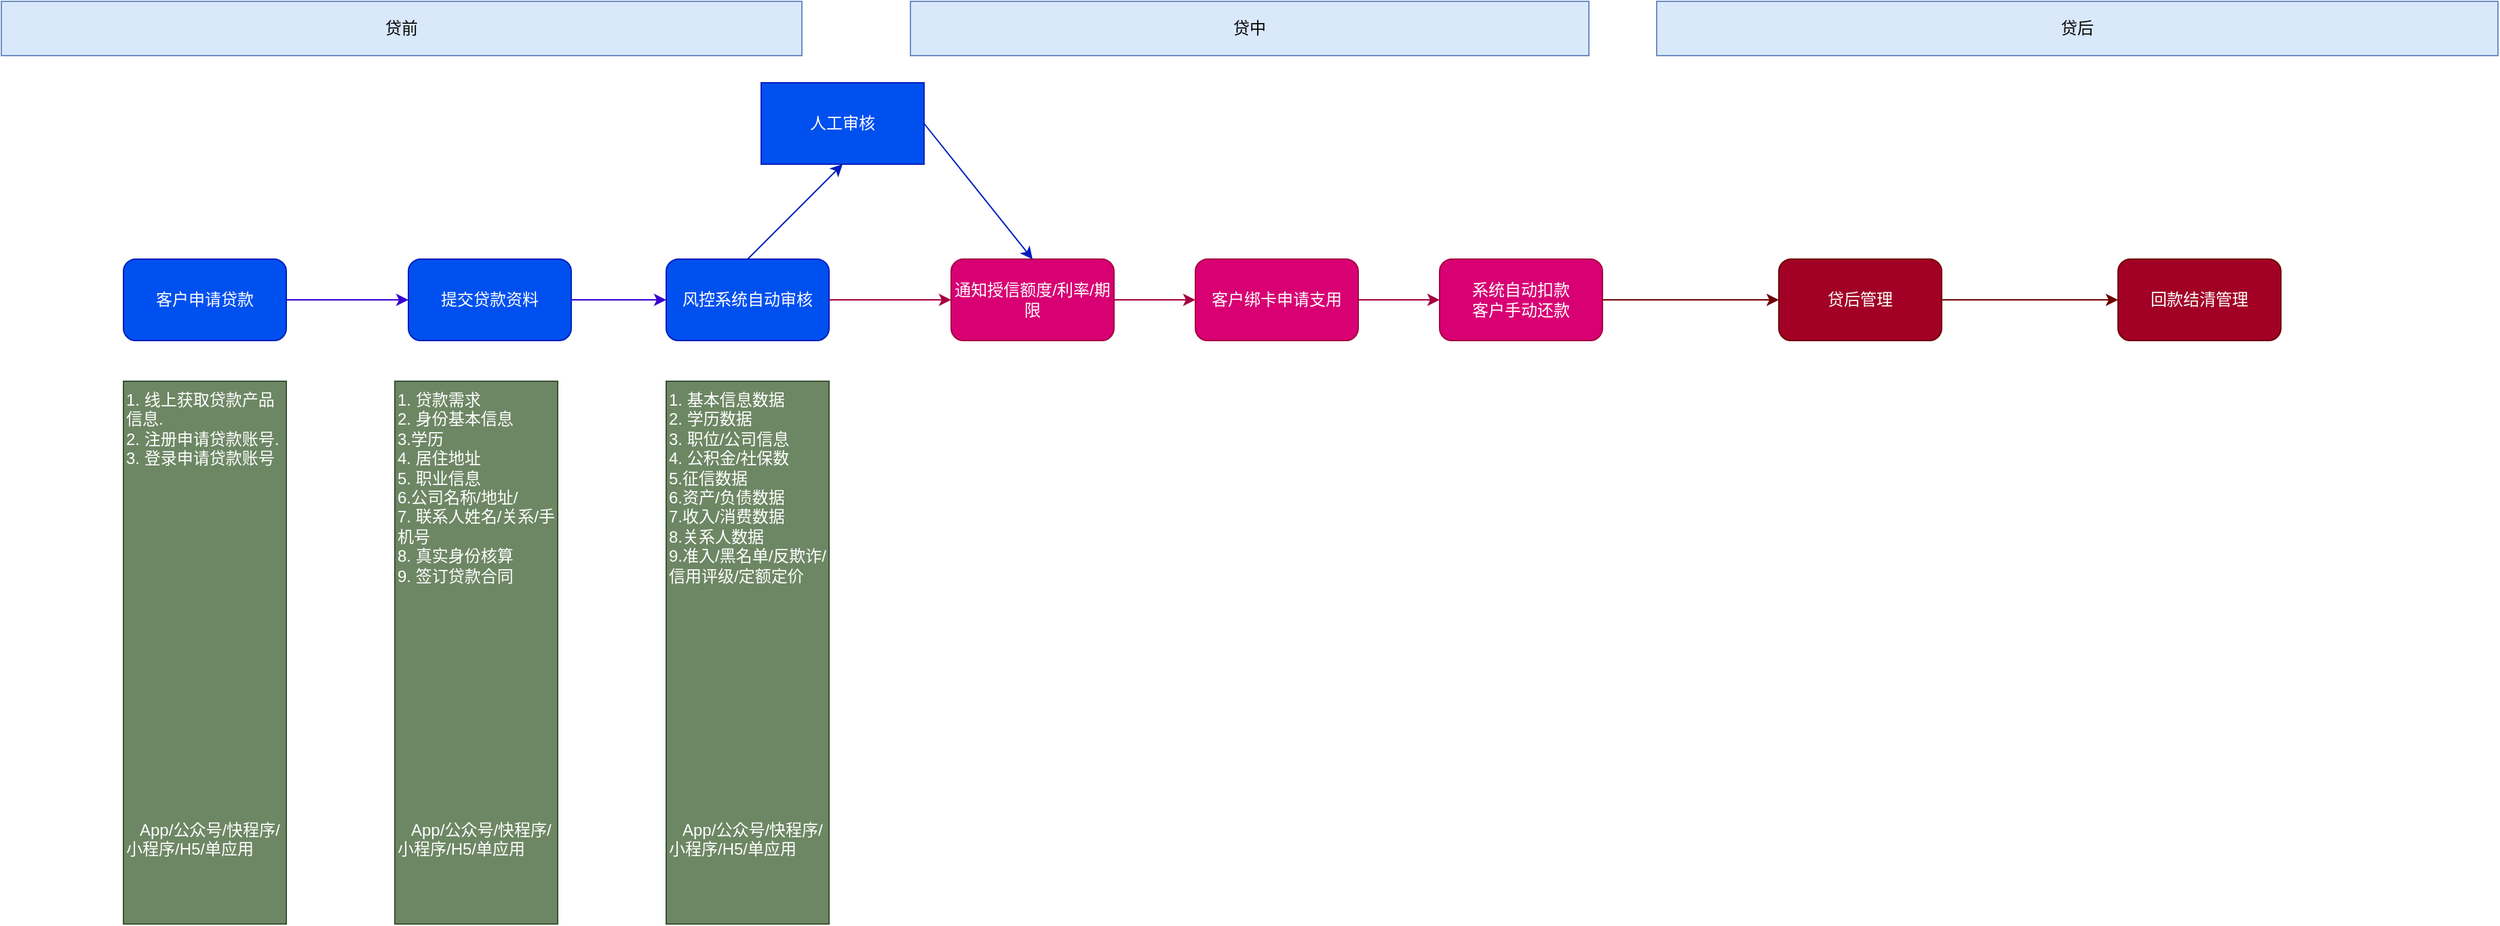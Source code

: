 <mxfile version="14.5.10" type="github">
  <diagram id="0sRjQgaDrc2o40Nj4_sH" name="第 1 页">
    <mxGraphModel dx="2249" dy="762" grid="1" gridSize="10" guides="1" tooltips="1" connect="1" arrows="1" fold="1" page="1" pageScale="1" pageWidth="827" pageHeight="1169" math="0" shadow="0">
      <root>
        <mxCell id="0" />
        <mxCell id="1" parent="0" />
        <mxCell id="OUwV-Nu_esIcNdKCQ8UF-1" value="贷前" style="rounded=0;whiteSpace=wrap;html=1;fillColor=#dae8fc;strokeColor=#6c8ebf;" vertex="1" parent="1">
          <mxGeometry x="-720" y="160" width="590" height="40" as="geometry" />
        </mxCell>
        <mxCell id="OUwV-Nu_esIcNdKCQ8UF-2" value="贷中" style="rounded=0;whiteSpace=wrap;html=1;fillColor=#dae8fc;strokeColor=#6c8ebf;" vertex="1" parent="1">
          <mxGeometry x="-50" y="160" width="500" height="40" as="geometry" />
        </mxCell>
        <mxCell id="OUwV-Nu_esIcNdKCQ8UF-3" value="贷后" style="rounded=0;whiteSpace=wrap;html=1;fillColor=#dae8fc;strokeColor=#6c8ebf;" vertex="1" parent="1">
          <mxGeometry x="500" y="160" width="620" height="40" as="geometry" />
        </mxCell>
        <mxCell id="OUwV-Nu_esIcNdKCQ8UF-5" value="客户申请贷款" style="rounded=1;whiteSpace=wrap;html=1;fillColor=#0050ef;strokeColor=#001DBC;fontColor=#ffffff;" vertex="1" parent="1">
          <mxGeometry x="-630" y="350" width="120" height="60" as="geometry" />
        </mxCell>
        <mxCell id="OUwV-Nu_esIcNdKCQ8UF-6" value="提交贷款资料" style="rounded=1;whiteSpace=wrap;html=1;fillColor=#0050ef;strokeColor=#001DBC;fontColor=#ffffff;" vertex="1" parent="1">
          <mxGeometry x="-420" y="350" width="120" height="60" as="geometry" />
        </mxCell>
        <mxCell id="OUwV-Nu_esIcNdKCQ8UF-7" value="" style="endArrow=classic;html=1;exitX=1;exitY=0.5;exitDx=0;exitDy=0;entryX=0;entryY=0.5;entryDx=0;entryDy=0;fillColor=#6a00ff;strokeColor=#3700CC;" edge="1" parent="1" source="OUwV-Nu_esIcNdKCQ8UF-5" target="OUwV-Nu_esIcNdKCQ8UF-6">
          <mxGeometry width="50" height="50" relative="1" as="geometry">
            <mxPoint x="-490" y="420" as="sourcePoint" />
            <mxPoint x="-440" y="370" as="targetPoint" />
          </mxGeometry>
        </mxCell>
        <mxCell id="OUwV-Nu_esIcNdKCQ8UF-8" value="风控系统自动审核" style="rounded=1;whiteSpace=wrap;html=1;fillColor=#0050ef;strokeColor=#001DBC;fontColor=#ffffff;" vertex="1" parent="1">
          <mxGeometry x="-230" y="350" width="120" height="60" as="geometry" />
        </mxCell>
        <mxCell id="OUwV-Nu_esIcNdKCQ8UF-9" value="" style="endArrow=classic;html=1;exitX=1;exitY=0.5;exitDx=0;exitDy=0;entryX=0;entryY=0.5;entryDx=0;entryDy=0;fillColor=#6a00ff;strokeColor=#3700CC;" edge="1" parent="1" source="OUwV-Nu_esIcNdKCQ8UF-6" target="OUwV-Nu_esIcNdKCQ8UF-8">
          <mxGeometry width="50" height="50" relative="1" as="geometry">
            <mxPoint x="-500" y="360" as="sourcePoint" />
            <mxPoint x="-410" y="360" as="targetPoint" />
          </mxGeometry>
        </mxCell>
        <mxCell id="OUwV-Nu_esIcNdKCQ8UF-10" value="通知授信额度/利率/期限" style="rounded=1;whiteSpace=wrap;html=1;fillColor=#d80073;strokeColor=#A50040;fontColor=#ffffff;" vertex="1" parent="1">
          <mxGeometry x="-20" y="350" width="120" height="60" as="geometry" />
        </mxCell>
        <mxCell id="OUwV-Nu_esIcNdKCQ8UF-11" value="人工审核" style="rounded=0;whiteSpace=wrap;html=1;fillColor=#0050ef;strokeColor=#001DBC;fontColor=#ffffff;" vertex="1" parent="1">
          <mxGeometry x="-160" y="220" width="120" height="60" as="geometry" />
        </mxCell>
        <mxCell id="OUwV-Nu_esIcNdKCQ8UF-12" value="" style="endArrow=classic;html=1;exitX=0.5;exitY=0;exitDx=0;exitDy=0;entryX=0.5;entryY=1;entryDx=0;entryDy=0;fillColor=#0050ef;strokeColor=#001DBC;" edge="1" parent="1" source="OUwV-Nu_esIcNdKCQ8UF-8" target="OUwV-Nu_esIcNdKCQ8UF-11">
          <mxGeometry width="50" height="50" relative="1" as="geometry">
            <mxPoint x="-160" y="410" as="sourcePoint" />
            <mxPoint x="-110" y="360" as="targetPoint" />
          </mxGeometry>
        </mxCell>
        <mxCell id="OUwV-Nu_esIcNdKCQ8UF-13" value="" style="endArrow=classic;html=1;exitX=1;exitY=0.5;exitDx=0;exitDy=0;entryX=0.5;entryY=0;entryDx=0;entryDy=0;fillColor=#0050ef;strokeColor=#001DBC;" edge="1" parent="1" source="OUwV-Nu_esIcNdKCQ8UF-11" target="OUwV-Nu_esIcNdKCQ8UF-10">
          <mxGeometry width="50" height="50" relative="1" as="geometry">
            <mxPoint x="-160" y="360" as="sourcePoint" />
            <mxPoint x="-90" y="290" as="targetPoint" />
          </mxGeometry>
        </mxCell>
        <mxCell id="OUwV-Nu_esIcNdKCQ8UF-14" value="" style="endArrow=classic;html=1;entryX=0;entryY=0.5;entryDx=0;entryDy=0;exitX=1;exitY=0.5;exitDx=0;exitDy=0;fillColor=#d80073;strokeColor=#A50040;" edge="1" parent="1" source="OUwV-Nu_esIcNdKCQ8UF-8" target="OUwV-Nu_esIcNdKCQ8UF-10">
          <mxGeometry width="50" height="50" relative="1" as="geometry">
            <mxPoint x="-160" y="410" as="sourcePoint" />
            <mxPoint x="-110" y="360" as="targetPoint" />
          </mxGeometry>
        </mxCell>
        <mxCell id="OUwV-Nu_esIcNdKCQ8UF-15" value="客户绑卡申请支用" style="rounded=1;whiteSpace=wrap;html=1;fillColor=#d80073;strokeColor=#A50040;fontColor=#ffffff;" vertex="1" parent="1">
          <mxGeometry x="160" y="350" width="120" height="60" as="geometry" />
        </mxCell>
        <mxCell id="OUwV-Nu_esIcNdKCQ8UF-16" value="" style="endArrow=classic;html=1;entryX=0;entryY=0.5;entryDx=0;entryDy=0;exitX=1;exitY=0.5;exitDx=0;exitDy=0;fillColor=#d80073;strokeColor=#A50040;" edge="1" parent="1" source="OUwV-Nu_esIcNdKCQ8UF-10" target="OUwV-Nu_esIcNdKCQ8UF-15">
          <mxGeometry width="50" height="50" relative="1" as="geometry">
            <mxPoint x="-100" y="390" as="sourcePoint" />
            <mxPoint x="-10" y="390" as="targetPoint" />
          </mxGeometry>
        </mxCell>
        <mxCell id="OUwV-Nu_esIcNdKCQ8UF-17" value="系统自动扣款&lt;br&gt;客户手动还款" style="rounded=1;whiteSpace=wrap;html=1;fillColor=#d80073;strokeColor=#A50040;fontColor=#ffffff;" vertex="1" parent="1">
          <mxGeometry x="340" y="350" width="120" height="60" as="geometry" />
        </mxCell>
        <mxCell id="OUwV-Nu_esIcNdKCQ8UF-18" value="" style="endArrow=classic;html=1;entryX=0;entryY=0.5;entryDx=0;entryDy=0;exitX=1;exitY=0.5;exitDx=0;exitDy=0;fillColor=#d80073;strokeColor=#A50040;" edge="1" parent="1" source="OUwV-Nu_esIcNdKCQ8UF-15" target="OUwV-Nu_esIcNdKCQ8UF-17">
          <mxGeometry width="50" height="50" relative="1" as="geometry">
            <mxPoint x="110" y="390" as="sourcePoint" />
            <mxPoint x="170" y="390" as="targetPoint" />
          </mxGeometry>
        </mxCell>
        <mxCell id="OUwV-Nu_esIcNdKCQ8UF-19" value="贷后管理" style="rounded=1;whiteSpace=wrap;html=1;fillColor=#a20025;strokeColor=#6F0000;fontColor=#ffffff;" vertex="1" parent="1">
          <mxGeometry x="590" y="350" width="120" height="60" as="geometry" />
        </mxCell>
        <mxCell id="OUwV-Nu_esIcNdKCQ8UF-20" value="" style="endArrow=classic;html=1;entryX=0;entryY=0.5;entryDx=0;entryDy=0;exitX=1;exitY=0.5;exitDx=0;exitDy=0;fillColor=#a20025;strokeColor=#6F0000;" edge="1" parent="1" source="OUwV-Nu_esIcNdKCQ8UF-17" target="OUwV-Nu_esIcNdKCQ8UF-19">
          <mxGeometry width="50" height="50" relative="1" as="geometry">
            <mxPoint x="210" y="400" as="sourcePoint" />
            <mxPoint x="260" y="350" as="targetPoint" />
          </mxGeometry>
        </mxCell>
        <mxCell id="OUwV-Nu_esIcNdKCQ8UF-21" value="回款结清管理" style="rounded=1;whiteSpace=wrap;html=1;fillColor=#a20025;strokeColor=#6F0000;fontColor=#ffffff;" vertex="1" parent="1">
          <mxGeometry x="840" y="350" width="120" height="60" as="geometry" />
        </mxCell>
        <mxCell id="OUwV-Nu_esIcNdKCQ8UF-22" value="" style="endArrow=classic;html=1;entryX=0;entryY=0.5;entryDx=0;entryDy=0;exitX=1;exitY=0.5;exitDx=0;exitDy=0;fillColor=#a20025;strokeColor=#6F0000;" edge="1" parent="1" source="OUwV-Nu_esIcNdKCQ8UF-19" target="OUwV-Nu_esIcNdKCQ8UF-21">
          <mxGeometry width="50" height="50" relative="1" as="geometry">
            <mxPoint x="470" y="390" as="sourcePoint" />
            <mxPoint x="600" y="390" as="targetPoint" />
          </mxGeometry>
        </mxCell>
        <mxCell id="OUwV-Nu_esIcNdKCQ8UF-23" value="1. 线上获取贷款产品信息.&lt;br&gt;2. 注册申请贷款账号.&lt;br&gt;3. 登录申请贷款账号&lt;br&gt;&lt;br&gt;&lt;br&gt;&lt;br&gt;&lt;br&gt;&lt;br&gt;&lt;br&gt;&lt;br&gt;&lt;br&gt;&lt;br&gt;&lt;br&gt;&lt;br&gt;&lt;br&gt;&lt;br&gt;&lt;br&gt;&lt;br&gt;&lt;br&gt;&lt;br&gt;&lt;br&gt;&amp;nbsp; &amp;nbsp;App/公众号/快程序/小程序/H5/单应用" style="rounded=0;whiteSpace=wrap;html=1;align=left;verticalAlign=top;fillColor=#6d8764;strokeColor=#3A5431;fontColor=#ffffff;" vertex="1" parent="1">
          <mxGeometry x="-630" y="440" width="120" height="400" as="geometry" />
        </mxCell>
        <mxCell id="OUwV-Nu_esIcNdKCQ8UF-24" value="1. 贷款需求&lt;br&gt;2. 身份基本信息&lt;br&gt;3.学历&lt;br&gt;4. 居住地址&lt;br&gt;5. 职业信息&lt;br&gt;6.公司名称/地址/&lt;br&gt;7. 联系人姓名/关系/手机号&lt;br&gt;8. 真实身份核算&lt;br&gt;9. 签订贷款合同&lt;br&gt;&lt;br&gt;&lt;br&gt;&lt;br&gt;&lt;br&gt;&lt;br&gt;&lt;br&gt;&lt;br&gt;&lt;br&gt;&lt;br&gt;&lt;br&gt;&lt;br&gt;&lt;br&gt;&amp;nbsp; &amp;nbsp;App/公众号/快程序/小程序/H5/单应用" style="rounded=0;whiteSpace=wrap;html=1;align=left;verticalAlign=top;fillColor=#6d8764;strokeColor=#3A5431;fontColor=#ffffff;" vertex="1" parent="1">
          <mxGeometry x="-430" y="440" width="120" height="400" as="geometry" />
        </mxCell>
        <mxCell id="OUwV-Nu_esIcNdKCQ8UF-25" value="1. 基本信息数据&lt;br&gt;2. 学历数据&lt;br&gt;3. 职位/公司信息&lt;br&gt;4. 公积金/社保数&lt;br&gt;5.征信数据&lt;br&gt;6.资产/负债数据&lt;br&gt;7.收入/消费数据&lt;br&gt;8.关系人数据&lt;br&gt;9.准入/黑名单/反欺诈/&lt;br&gt;信用评级/定额定价&lt;br&gt;&lt;br&gt;&lt;br&gt;&lt;br&gt;&lt;br&gt;&lt;br&gt;&lt;br&gt;&lt;br&gt;&lt;br&gt;&lt;br&gt;&lt;br&gt;&lt;br&gt;&lt;br&gt;&amp;nbsp; &amp;nbsp;App/公众号/快程序/小程序/H5/单应用" style="rounded=0;whiteSpace=wrap;html=1;align=left;verticalAlign=top;fillColor=#6d8764;strokeColor=#3A5431;fontColor=#ffffff;" vertex="1" parent="1">
          <mxGeometry x="-230" y="440" width="120" height="400" as="geometry" />
        </mxCell>
      </root>
    </mxGraphModel>
  </diagram>
</mxfile>
